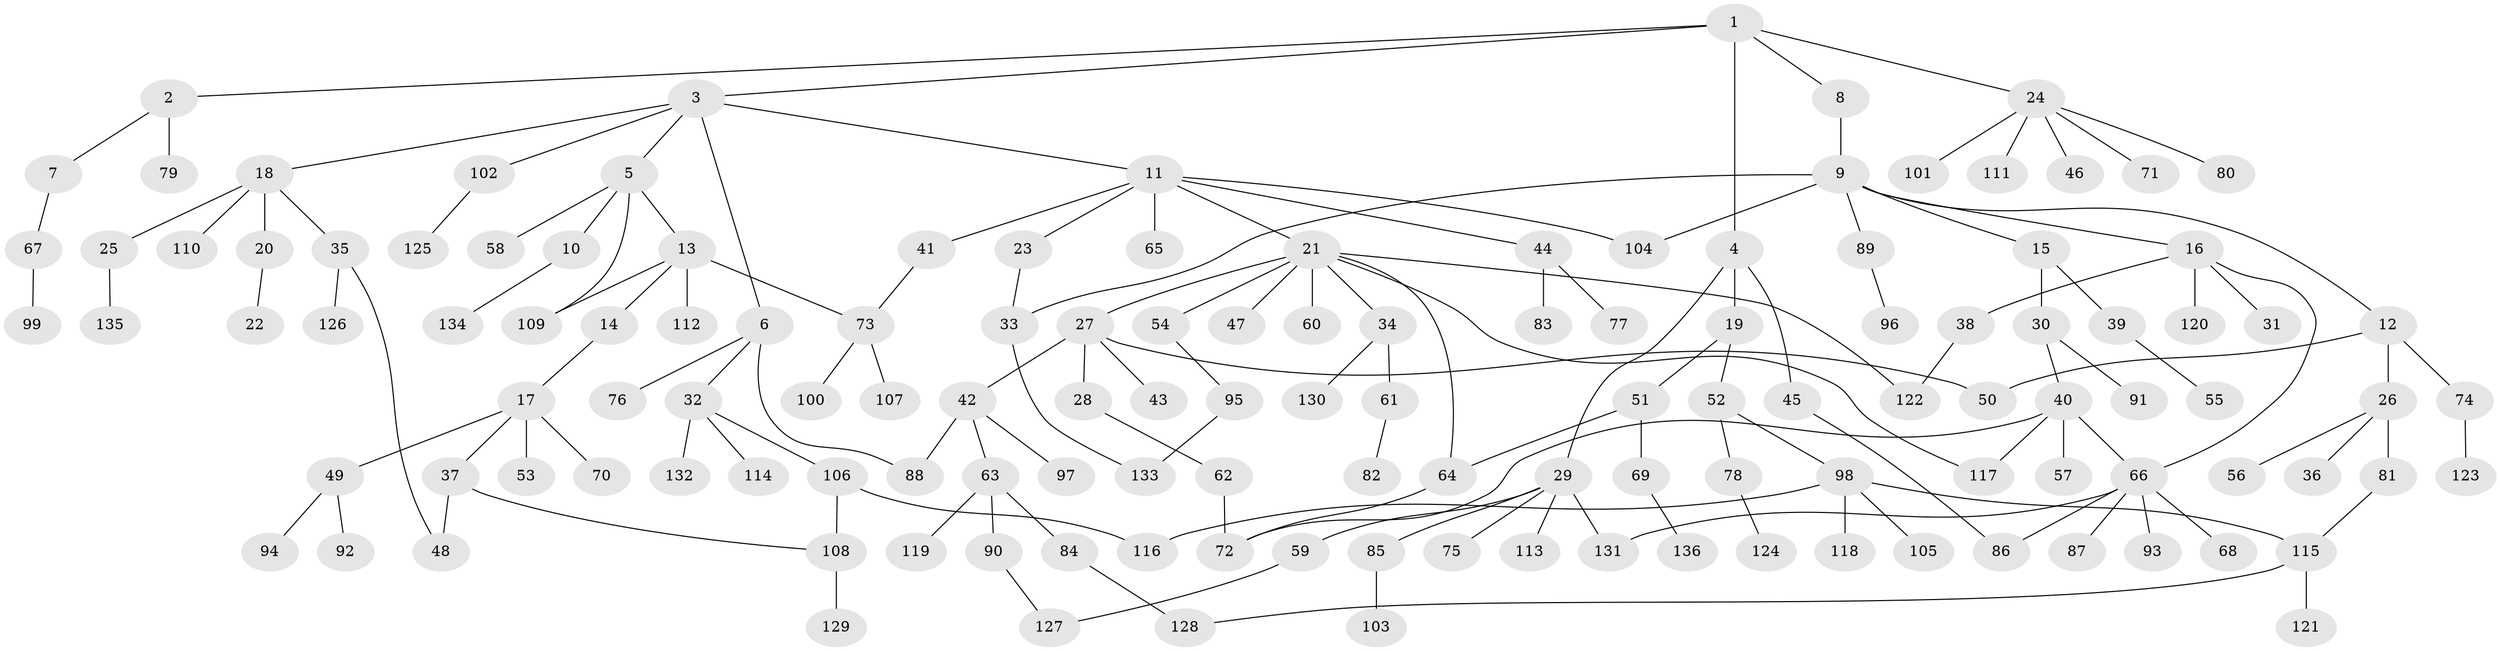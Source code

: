 // Generated by graph-tools (version 1.1) at 2025/10/02/27/25 16:10:54]
// undirected, 136 vertices, 156 edges
graph export_dot {
graph [start="1"]
  node [color=gray90,style=filled];
  1;
  2;
  3;
  4;
  5;
  6;
  7;
  8;
  9;
  10;
  11;
  12;
  13;
  14;
  15;
  16;
  17;
  18;
  19;
  20;
  21;
  22;
  23;
  24;
  25;
  26;
  27;
  28;
  29;
  30;
  31;
  32;
  33;
  34;
  35;
  36;
  37;
  38;
  39;
  40;
  41;
  42;
  43;
  44;
  45;
  46;
  47;
  48;
  49;
  50;
  51;
  52;
  53;
  54;
  55;
  56;
  57;
  58;
  59;
  60;
  61;
  62;
  63;
  64;
  65;
  66;
  67;
  68;
  69;
  70;
  71;
  72;
  73;
  74;
  75;
  76;
  77;
  78;
  79;
  80;
  81;
  82;
  83;
  84;
  85;
  86;
  87;
  88;
  89;
  90;
  91;
  92;
  93;
  94;
  95;
  96;
  97;
  98;
  99;
  100;
  101;
  102;
  103;
  104;
  105;
  106;
  107;
  108;
  109;
  110;
  111;
  112;
  113;
  114;
  115;
  116;
  117;
  118;
  119;
  120;
  121;
  122;
  123;
  124;
  125;
  126;
  127;
  128;
  129;
  130;
  131;
  132;
  133;
  134;
  135;
  136;
  1 -- 2;
  1 -- 3;
  1 -- 4;
  1 -- 8;
  1 -- 24;
  2 -- 7;
  2 -- 79;
  3 -- 5;
  3 -- 6;
  3 -- 11;
  3 -- 18;
  3 -- 102;
  4 -- 19;
  4 -- 29;
  4 -- 45;
  5 -- 10;
  5 -- 13;
  5 -- 58;
  5 -- 109;
  6 -- 32;
  6 -- 76;
  6 -- 88;
  7 -- 67;
  8 -- 9;
  9 -- 12;
  9 -- 15;
  9 -- 16;
  9 -- 33;
  9 -- 89;
  9 -- 104;
  10 -- 134;
  11 -- 21;
  11 -- 23;
  11 -- 41;
  11 -- 44;
  11 -- 65;
  11 -- 104;
  12 -- 26;
  12 -- 50;
  12 -- 74;
  13 -- 14;
  13 -- 73;
  13 -- 109;
  13 -- 112;
  14 -- 17;
  15 -- 30;
  15 -- 39;
  16 -- 31;
  16 -- 38;
  16 -- 66;
  16 -- 120;
  17 -- 37;
  17 -- 49;
  17 -- 53;
  17 -- 70;
  18 -- 20;
  18 -- 25;
  18 -- 35;
  18 -- 110;
  19 -- 51;
  19 -- 52;
  20 -- 22;
  21 -- 27;
  21 -- 34;
  21 -- 47;
  21 -- 54;
  21 -- 60;
  21 -- 122;
  21 -- 117;
  21 -- 64;
  23 -- 33;
  24 -- 46;
  24 -- 71;
  24 -- 80;
  24 -- 101;
  24 -- 111;
  25 -- 135;
  26 -- 36;
  26 -- 56;
  26 -- 81;
  27 -- 28;
  27 -- 42;
  27 -- 43;
  27 -- 50;
  28 -- 62;
  29 -- 59;
  29 -- 75;
  29 -- 85;
  29 -- 113;
  29 -- 131;
  30 -- 40;
  30 -- 91;
  32 -- 106;
  32 -- 114;
  32 -- 132;
  33 -- 133;
  34 -- 61;
  34 -- 130;
  35 -- 126;
  35 -- 48;
  37 -- 48;
  37 -- 108;
  38 -- 122;
  39 -- 55;
  40 -- 57;
  40 -- 72;
  40 -- 117;
  40 -- 66;
  41 -- 73;
  42 -- 63;
  42 -- 88;
  42 -- 97;
  44 -- 77;
  44 -- 83;
  45 -- 86;
  49 -- 92;
  49 -- 94;
  51 -- 64;
  51 -- 69;
  52 -- 78;
  52 -- 98;
  54 -- 95;
  59 -- 127;
  61 -- 82;
  62 -- 72;
  63 -- 84;
  63 -- 90;
  63 -- 119;
  64 -- 72;
  66 -- 68;
  66 -- 86;
  66 -- 87;
  66 -- 93;
  66 -- 131;
  67 -- 99;
  69 -- 136;
  73 -- 100;
  73 -- 107;
  74 -- 123;
  78 -- 124;
  81 -- 115;
  84 -- 128;
  85 -- 103;
  89 -- 96;
  90 -- 127;
  95 -- 133;
  98 -- 105;
  98 -- 115;
  98 -- 118;
  98 -- 116;
  102 -- 125;
  106 -- 116;
  106 -- 108;
  108 -- 129;
  115 -- 121;
  115 -- 128;
}
